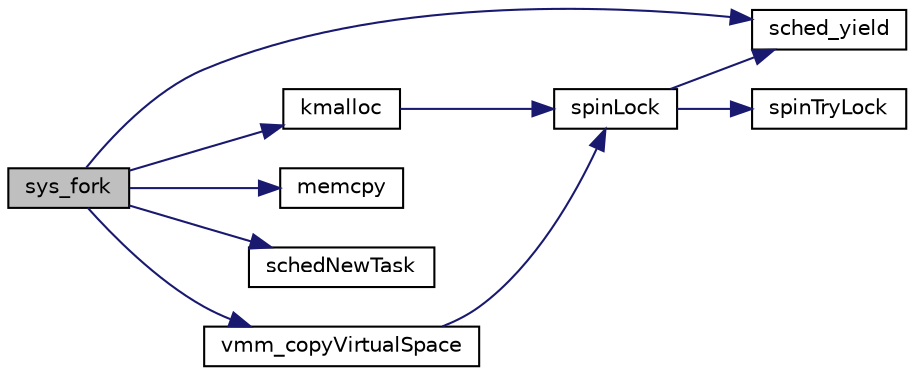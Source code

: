 digraph "sys_fork"
{
 // LATEX_PDF_SIZE
  edge [fontname="Helvetica",fontsize="10",labelfontname="Helvetica",labelfontsize="10"];
  node [fontname="Helvetica",fontsize="10",shape=record];
  rankdir="LR";
  Node1 [label="sys_fork",height=0.2,width=0.4,color="black", fillcolor="grey75", style="filled", fontcolor="black",tooltip=" "];
  Node1 -> Node2 [color="midnightblue",fontsize="10",style="solid",fontname="Helvetica"];
  Node2 [label="kmalloc",height=0.2,width=0.4,color="black", fillcolor="white", style="filled",URL="$kmalloc_8h.html#a150eab2ac4ce4553e21ca10e7f441762",tooltip=" "];
  Node2 -> Node3 [color="midnightblue",fontsize="10",style="solid",fontname="Helvetica"];
  Node3 [label="spinLock",height=0.2,width=0.4,color="black", fillcolor="white", style="filled",URL="$armv6_2spinlock_8c.html#a71f03d2ba55111c715b6068254847a53",tooltip=" "];
  Node3 -> Node4 [color="midnightblue",fontsize="10",style="solid",fontname="Helvetica"];
  Node4 [label="sched_yield",height=0.2,width=0.4,color="black", fillcolor="white", style="filled",URL="$armv6_2sched_8c.html#a08933fe6d593a1c78b9080359f15a0b7",tooltip=" "];
  Node3 -> Node5 [color="midnightblue",fontsize="10",style="solid",fontname="Helvetica"];
  Node5 [label="spinTryLock",height=0.2,width=0.4,color="black", fillcolor="white", style="filled",URL="$armv6_2spinlock_8c.html#a740766af5da58616f700fffab6768a78",tooltip=" "];
  Node1 -> Node6 [color="midnightblue",fontsize="10",style="solid",fontname="Helvetica"];
  Node6 [label="memcpy",height=0.2,width=0.4,color="black", fillcolor="white", style="filled",URL="$string_8h.html#ae33b18edb618c656b9b795b9fce2316c",tooltip=" "];
  Node1 -> Node4 [color="midnightblue",fontsize="10",style="solid",fontname="Helvetica"];
  Node1 -> Node7 [color="midnightblue",fontsize="10",style="solid",fontname="Helvetica"];
  Node7 [label="schedNewTask",height=0.2,width=0.4,color="black", fillcolor="white", style="filled",URL="$armv6_2sched_8c.html#a92458df2063761371869cdfe0c9b4ee3",tooltip=" "];
  Node1 -> Node8 [color="midnightblue",fontsize="10",style="solid",fontname="Helvetica"];
  Node8 [label="vmm_copyVirtualSpace",height=0.2,width=0.4,color="black", fillcolor="white", style="filled",URL="$paging_8h.html#a5de86e63abae0b406ff4a286b44b109e",tooltip=" "];
  Node8 -> Node3 [color="midnightblue",fontsize="10",style="solid",fontname="Helvetica"];
}
